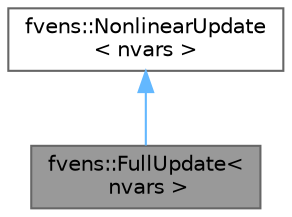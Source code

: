 digraph "fvens::FullUpdate&lt; nvars &gt;"
{
 // LATEX_PDF_SIZE
  bgcolor="transparent";
  edge [fontname=Helvetica,fontsize=10,labelfontname=Helvetica,labelfontsize=10];
  node [fontname=Helvetica,fontsize=10,shape=box,height=0.2,width=0.4];
  Node1 [id="Node000001",label="fvens::FullUpdate\<\l nvars \>",height=0.2,width=0.4,color="gray40", fillcolor="grey60", style="filled", fontcolor="black",tooltip="Trivial relaxation factor of constant 1."];
  Node2 -> Node1 [id="edge1_Node000001_Node000002",dir="back",color="steelblue1",style="solid",tooltip=" "];
  Node2 [id="Node000002",label="fvens::NonlinearUpdate\l\< nvars \>",height=0.2,width=0.4,color="gray40", fillcolor="white", style="filled",URL="$classfvens_1_1NonlinearUpdate.html",tooltip="Abstract base class for computation of a (local) relaxation factor given a state and an update."];
}
